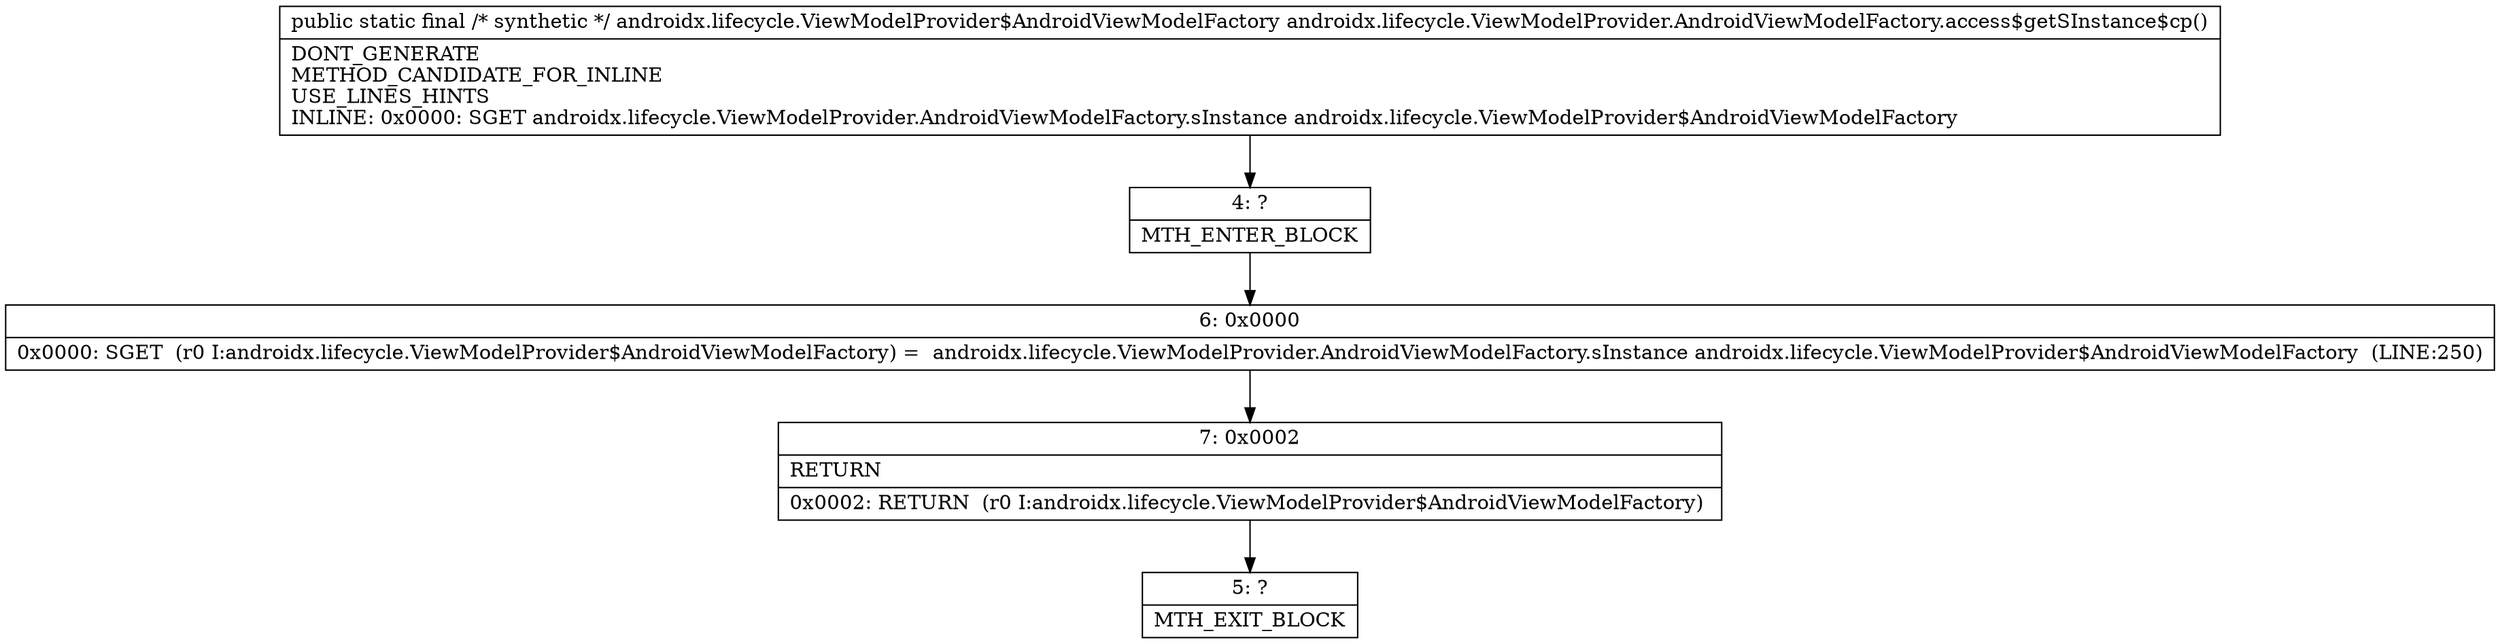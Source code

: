digraph "CFG forandroidx.lifecycle.ViewModelProvider.AndroidViewModelFactory.access$getSInstance$cp()Landroidx\/lifecycle\/ViewModelProvider$AndroidViewModelFactory;" {
Node_4 [shape=record,label="{4\:\ ?|MTH_ENTER_BLOCK\l}"];
Node_6 [shape=record,label="{6\:\ 0x0000|0x0000: SGET  (r0 I:androidx.lifecycle.ViewModelProvider$AndroidViewModelFactory) =  androidx.lifecycle.ViewModelProvider.AndroidViewModelFactory.sInstance androidx.lifecycle.ViewModelProvider$AndroidViewModelFactory  (LINE:250)\l}"];
Node_7 [shape=record,label="{7\:\ 0x0002|RETURN\l|0x0002: RETURN  (r0 I:androidx.lifecycle.ViewModelProvider$AndroidViewModelFactory) \l}"];
Node_5 [shape=record,label="{5\:\ ?|MTH_EXIT_BLOCK\l}"];
MethodNode[shape=record,label="{public static final \/* synthetic *\/ androidx.lifecycle.ViewModelProvider$AndroidViewModelFactory androidx.lifecycle.ViewModelProvider.AndroidViewModelFactory.access$getSInstance$cp()  | DONT_GENERATE\lMETHOD_CANDIDATE_FOR_INLINE\lUSE_LINES_HINTS\lINLINE: 0x0000: SGET   androidx.lifecycle.ViewModelProvider.AndroidViewModelFactory.sInstance androidx.lifecycle.ViewModelProvider$AndroidViewModelFactory\l}"];
MethodNode -> Node_4;Node_4 -> Node_6;
Node_6 -> Node_7;
Node_7 -> Node_5;
}

